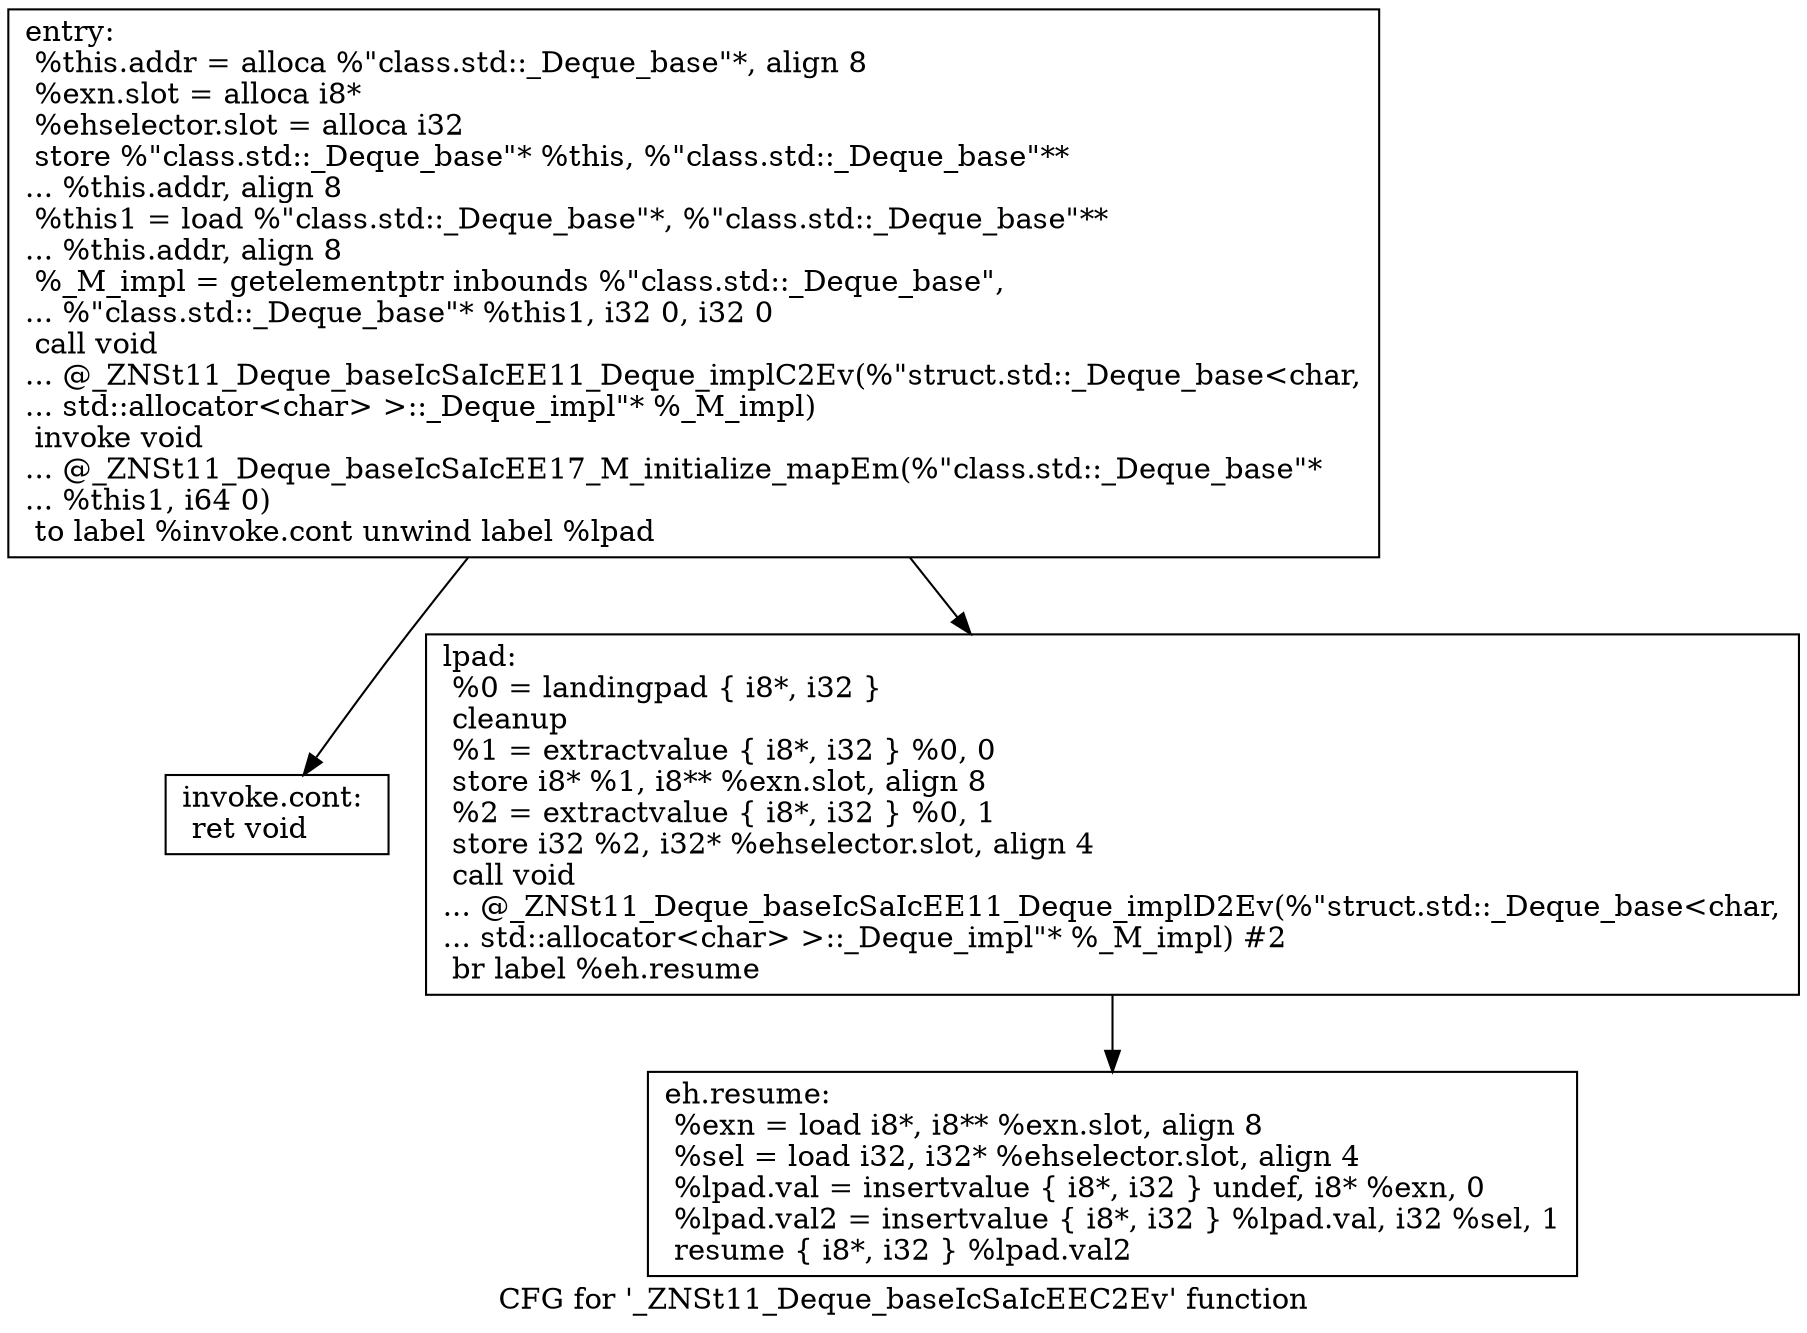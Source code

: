 digraph "CFG for '_ZNSt11_Deque_baseIcSaIcEEC2Ev' function" {
	label="CFG for '_ZNSt11_Deque_baseIcSaIcEEC2Ev' function";

	Node0x6b66c10 [shape=record,label="{entry:\l  %this.addr = alloca %\"class.std::_Deque_base\"*, align 8\l  %exn.slot = alloca i8*\l  %ehselector.slot = alloca i32\l  store %\"class.std::_Deque_base\"* %this, %\"class.std::_Deque_base\"**\l... %this.addr, align 8\l  %this1 = load %\"class.std::_Deque_base\"*, %\"class.std::_Deque_base\"**\l... %this.addr, align 8\l  %_M_impl = getelementptr inbounds %\"class.std::_Deque_base\",\l... %\"class.std::_Deque_base\"* %this1, i32 0, i32 0\l  call void\l... @_ZNSt11_Deque_baseIcSaIcEE11_Deque_implC2Ev(%\"struct.std::_Deque_base\<char,\l... std::allocator\<char\> \>::_Deque_impl\"* %_M_impl)\l  invoke void\l... @_ZNSt11_Deque_baseIcSaIcEE17_M_initialize_mapEm(%\"class.std::_Deque_base\"*\l... %this1, i64 0)\l          to label %invoke.cont unwind label %lpad\l}"];
	Node0x6b66c10 -> Node0x6b671b0;
	Node0x6b66c10 -> Node0x6b67290;
	Node0x6b671b0 [shape=record,label="{invoke.cont:                                      \l  ret void\l}"];
	Node0x6b67290 [shape=record,label="{lpad:                                             \l  %0 = landingpad \{ i8*, i32 \}\l          cleanup\l  %1 = extractvalue \{ i8*, i32 \} %0, 0\l  store i8* %1, i8** %exn.slot, align 8\l  %2 = extractvalue \{ i8*, i32 \} %0, 1\l  store i32 %2, i32* %ehselector.slot, align 4\l  call void\l... @_ZNSt11_Deque_baseIcSaIcEE11_Deque_implD2Ev(%\"struct.std::_Deque_base\<char,\l... std::allocator\<char\> \>::_Deque_impl\"* %_M_impl) #2\l  br label %eh.resume\l}"];
	Node0x6b67290 -> Node0x6b67a50;
	Node0x6b67a50 [shape=record,label="{eh.resume:                                        \l  %exn = load i8*, i8** %exn.slot, align 8\l  %sel = load i32, i32* %ehselector.slot, align 4\l  %lpad.val = insertvalue \{ i8*, i32 \} undef, i8* %exn, 0\l  %lpad.val2 = insertvalue \{ i8*, i32 \} %lpad.val, i32 %sel, 1\l  resume \{ i8*, i32 \} %lpad.val2\l}"];
}
